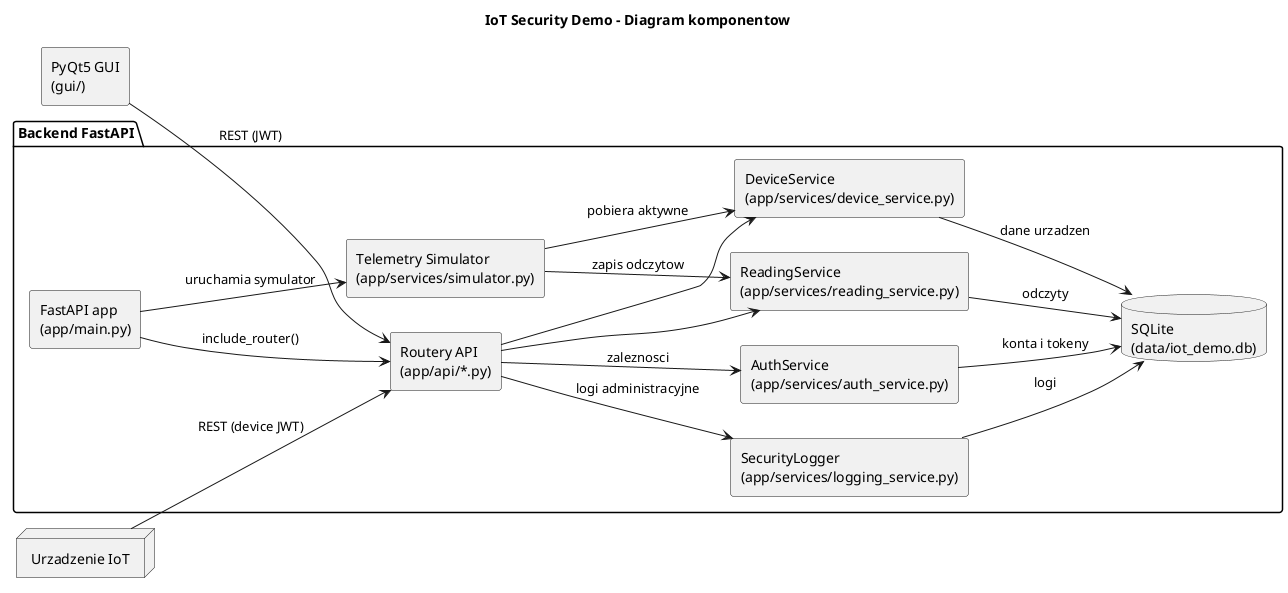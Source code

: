 @startuml
title IoT Security Demo - Diagram komponentow
left to right direction

skinparam componentStyle rectangle
skinparam shadowing false
skinparam defaultFontName Arial

component "PyQt5 GUI\n(gui/)" as GUI
node "Urzadzenie IoT" as Device

package "Backend FastAPI" {
  component "FastAPI app\n(app/main.py)" as FastApp
  component "Routery API\n(app/api/*.py)" as Routers
  component "AuthService\n(app/services/auth_service.py)" as AuthSvc
  component "DeviceService\n(app/services/device_service.py)" as DeviceSvc
  component "ReadingService\n(app/services/reading_service.py)" as ReadingSvc
  component "SecurityLogger\n(app/services/logging_service.py)" as SecuritySvc
  component "Telemetry Simulator\n(app/services/simulator.py)" as Telemetry
  database "SQLite\n(data/iot_demo.db)" as SQLite
}

GUI --> Routers : REST (JWT)
Device --> Routers : REST (device JWT)

FastApp --> Routers : include_router()
FastApp --> Telemetry : uruchamia symulator

Routers --> AuthSvc : zaleznosci
Routers --> DeviceSvc
Routers --> ReadingSvc
Routers --> SecuritySvc : logi administracyjne

AuthSvc --> SQLite : konta i tokeny
DeviceSvc --> SQLite : dane urzadzen
ReadingSvc --> SQLite : odczyty
SecuritySvc --> SQLite : logi

Telemetry --> DeviceSvc : pobiera aktywne
Telemetry --> ReadingSvc : zapis odczytow

@enduml

